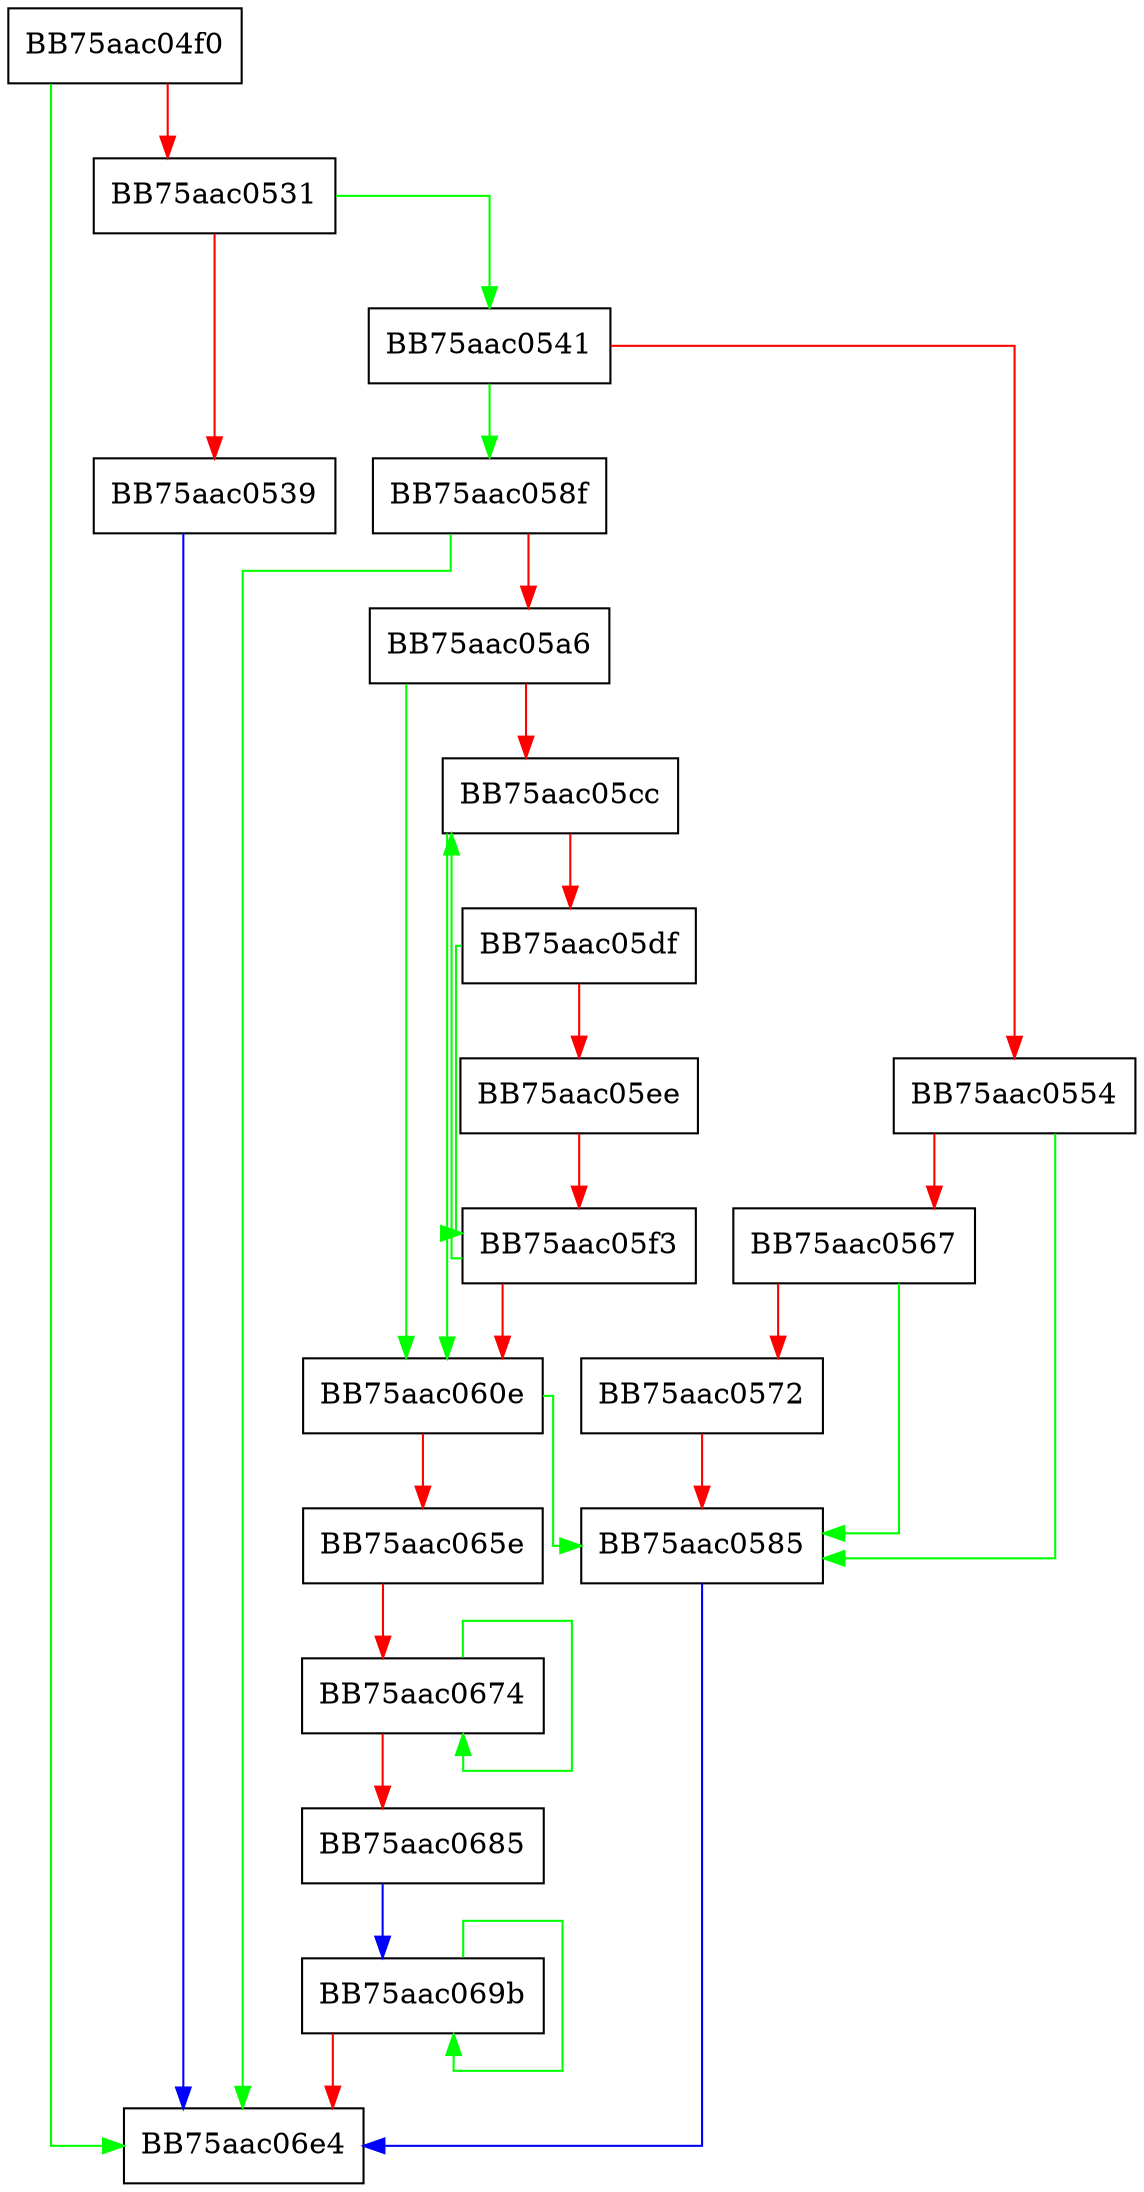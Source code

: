 digraph ResetBlock {
  node [shape="box"];
  graph [splines=ortho];
  BB75aac04f0 -> BB75aac06e4 [color="green"];
  BB75aac04f0 -> BB75aac0531 [color="red"];
  BB75aac0531 -> BB75aac0541 [color="green"];
  BB75aac0531 -> BB75aac0539 [color="red"];
  BB75aac0539 -> BB75aac06e4 [color="blue"];
  BB75aac0541 -> BB75aac058f [color="green"];
  BB75aac0541 -> BB75aac0554 [color="red"];
  BB75aac0554 -> BB75aac0585 [color="green"];
  BB75aac0554 -> BB75aac0567 [color="red"];
  BB75aac0567 -> BB75aac0585 [color="green"];
  BB75aac0567 -> BB75aac0572 [color="red"];
  BB75aac0572 -> BB75aac0585 [color="red"];
  BB75aac0585 -> BB75aac06e4 [color="blue"];
  BB75aac058f -> BB75aac06e4 [color="green"];
  BB75aac058f -> BB75aac05a6 [color="red"];
  BB75aac05a6 -> BB75aac060e [color="green"];
  BB75aac05a6 -> BB75aac05cc [color="red"];
  BB75aac05cc -> BB75aac060e [color="green"];
  BB75aac05cc -> BB75aac05df [color="red"];
  BB75aac05df -> BB75aac05f3 [color="green"];
  BB75aac05df -> BB75aac05ee [color="red"];
  BB75aac05ee -> BB75aac05f3 [color="red"];
  BB75aac05f3 -> BB75aac05cc [color="green"];
  BB75aac05f3 -> BB75aac060e [color="red"];
  BB75aac060e -> BB75aac0585 [color="green"];
  BB75aac060e -> BB75aac065e [color="red"];
  BB75aac065e -> BB75aac0674 [color="red"];
  BB75aac0674 -> BB75aac0674 [color="green"];
  BB75aac0674 -> BB75aac0685 [color="red"];
  BB75aac0685 -> BB75aac069b [color="blue"];
  BB75aac069b -> BB75aac069b [color="green"];
  BB75aac069b -> BB75aac06e4 [color="red"];
}